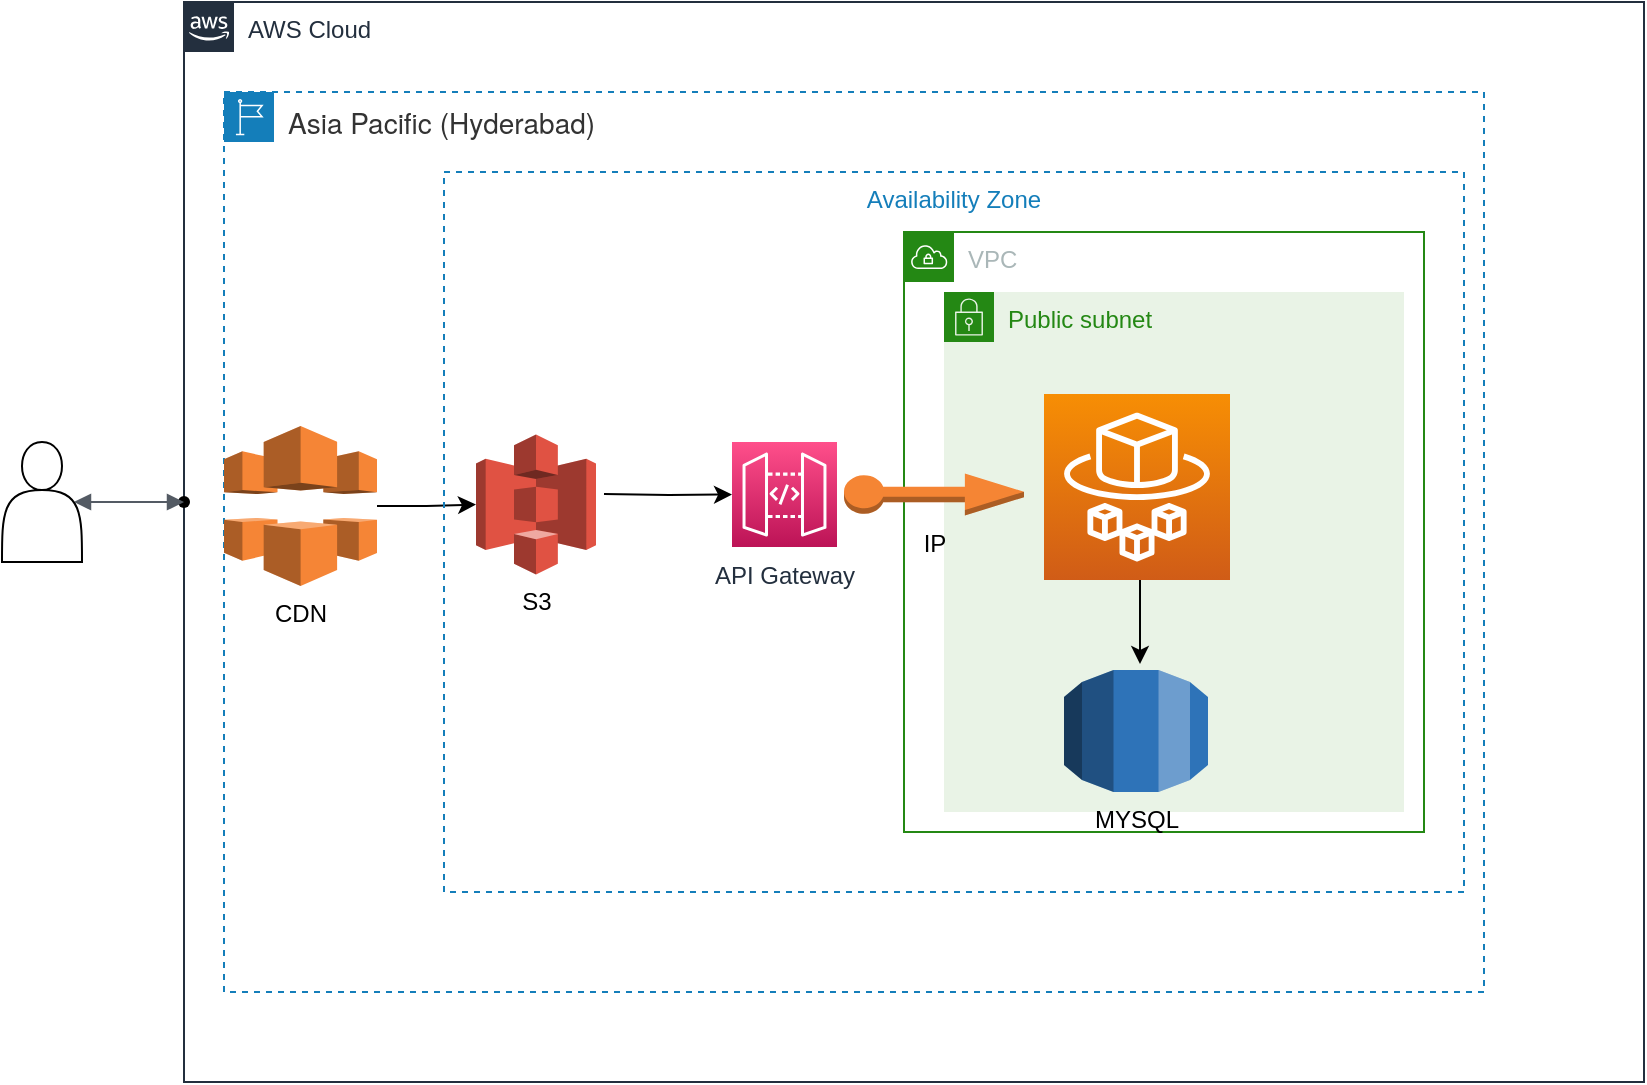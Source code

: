 <mxfile version="20.8.8" type="github">
  <diagram id="4hy5c6nUzvAz7V0r_2s1" name="Page-1">
    <mxGraphModel dx="1120" dy="484" grid="1" gridSize="10" guides="1" tooltips="1" connect="1" arrows="1" fold="1" page="1" pageScale="1" pageWidth="850" pageHeight="1100" math="0" shadow="0">
      <root>
        <mxCell id="0" />
        <mxCell id="1" parent="0" />
        <mxCell id="e8IyntJsyZ7bCLRGpjRz-1" value="AWS Cloud" style="points=[[0,0],[0.25,0],[0.5,0],[0.75,0],[1,0],[1,0.25],[1,0.5],[1,0.75],[1,1],[0.75,1],[0.5,1],[0.25,1],[0,1],[0,0.75],[0,0.5],[0,0.25]];outlineConnect=0;gradientColor=none;html=1;whiteSpace=wrap;fontSize=12;fontStyle=0;container=1;pointerEvents=0;collapsible=0;recursiveResize=0;shape=mxgraph.aws4.group;grIcon=mxgraph.aws4.group_aws_cloud_alt;strokeColor=#232F3E;fillColor=none;verticalAlign=top;align=left;spacingLeft=30;fontColor=#232F3E;dashed=0;" parent="1" vertex="1">
          <mxGeometry x="120" y="30" width="730" height="540" as="geometry" />
        </mxCell>
        <mxCell id="e8IyntJsyZ7bCLRGpjRz-4" value="&lt;span style=&quot;box-sizing: border-box; font-family: AmazonEmberBold, &amp;quot;Helvetica Neue Bold&amp;quot;, &amp;quot;Helvetica Neue&amp;quot;, Helvetica, Arial, sans-serif; color: rgb(51, 51, 51); font-size: 14px;&quot;&gt;Asia Pacific (Hyderabad)&lt;/span&gt;" style="points=[[0,0],[0.25,0],[0.5,0],[0.75,0],[1,0],[1,0.25],[1,0.5],[1,0.75],[1,1],[0.75,1],[0.5,1],[0.25,1],[0,1],[0,0.75],[0,0.5],[0,0.25]];outlineConnect=0;gradientColor=none;html=1;whiteSpace=wrap;fontSize=12;fontStyle=0;container=1;pointerEvents=0;collapsible=0;recursiveResize=0;shape=mxgraph.aws4.group;grIcon=mxgraph.aws4.group_region;strokeColor=#147EBA;fillColor=none;verticalAlign=top;align=left;spacingLeft=30;fontColor=#147EBA;dashed=1;" parent="e8IyntJsyZ7bCLRGpjRz-1" vertex="1">
          <mxGeometry x="20" y="45" width="630" height="450" as="geometry" />
        </mxCell>
        <mxCell id="e8IyntJsyZ7bCLRGpjRz-28" value="" style="edgeStyle=orthogonalEdgeStyle;rounded=0;orthogonalLoop=1;jettySize=auto;html=1;" parent="e8IyntJsyZ7bCLRGpjRz-4" source="e8IyntJsyZ7bCLRGpjRz-6" target="e8IyntJsyZ7bCLRGpjRz-9" edge="1">
          <mxGeometry relative="1" as="geometry" />
        </mxCell>
        <mxCell id="e8IyntJsyZ7bCLRGpjRz-6" value="CDN" style="outlineConnect=0;dashed=0;verticalLabelPosition=bottom;verticalAlign=top;align=center;html=1;shape=mxgraph.aws3.cloudfront;fillColor=#F58536;gradientColor=none;" parent="e8IyntJsyZ7bCLRGpjRz-4" vertex="1">
          <mxGeometry y="167" width="76.5" height="80" as="geometry" />
        </mxCell>
        <mxCell id="e8IyntJsyZ7bCLRGpjRz-8" value="Availability Zone" style="fillColor=none;strokeColor=#147EBA;dashed=1;verticalAlign=top;fontStyle=0;fontColor=#147EBA;" parent="e8IyntJsyZ7bCLRGpjRz-4" vertex="1">
          <mxGeometry x="110" y="40" width="510" height="360" as="geometry" />
        </mxCell>
        <mxCell id="e8IyntJsyZ7bCLRGpjRz-26" value="" style="edgeStyle=orthogonalEdgeStyle;rounded=0;orthogonalLoop=1;jettySize=auto;html=1;" parent="e8IyntJsyZ7bCLRGpjRz-4" target="e8IyntJsyZ7bCLRGpjRz-11" edge="1">
          <mxGeometry relative="1" as="geometry">
            <mxPoint x="190" y="201" as="sourcePoint" />
          </mxGeometry>
        </mxCell>
        <mxCell id="e8IyntJsyZ7bCLRGpjRz-9" value="S3" style="outlineConnect=0;dashed=0;verticalLabelPosition=bottom;verticalAlign=top;align=center;html=1;shape=mxgraph.aws3.s3;fillColor=#E05243;gradientColor=none;" parent="e8IyntJsyZ7bCLRGpjRz-4" vertex="1">
          <mxGeometry x="126" y="171.25" width="60" height="70" as="geometry" />
        </mxCell>
        <mxCell id="e8IyntJsyZ7bCLRGpjRz-11" value="API Gateway" style="sketch=0;points=[[0,0,0],[0.25,0,0],[0.5,0,0],[0.75,0,0],[1,0,0],[0,1,0],[0.25,1,0],[0.5,1,0],[0.75,1,0],[1,1,0],[0,0.25,0],[0,0.5,0],[0,0.75,0],[1,0.25,0],[1,0.5,0],[1,0.75,0]];outlineConnect=0;fontColor=#232F3E;gradientColor=#FF4F8B;gradientDirection=north;fillColor=#BC1356;strokeColor=#ffffff;dashed=0;verticalLabelPosition=bottom;verticalAlign=top;align=center;html=1;fontSize=12;fontStyle=0;aspect=fixed;shape=mxgraph.aws4.resourceIcon;resIcon=mxgraph.aws4.api_gateway;" parent="e8IyntJsyZ7bCLRGpjRz-4" vertex="1">
          <mxGeometry x="254" y="175" width="52.5" height="52.5" as="geometry" />
        </mxCell>
        <mxCell id="e8IyntJsyZ7bCLRGpjRz-15" value="VPC" style="points=[[0,0],[0.25,0],[0.5,0],[0.75,0],[1,0],[1,0.25],[1,0.5],[1,0.75],[1,1],[0.75,1],[0.5,1],[0.25,1],[0,1],[0,0.75],[0,0.5],[0,0.25]];outlineConnect=0;gradientColor=none;html=1;whiteSpace=wrap;fontSize=12;fontStyle=0;container=1;pointerEvents=0;collapsible=0;recursiveResize=0;shape=mxgraph.aws4.group;grIcon=mxgraph.aws4.group_vpc;strokeColor=#248814;fillColor=none;verticalAlign=top;align=left;spacingLeft=30;fontColor=#AAB7B8;dashed=0;" parent="e8IyntJsyZ7bCLRGpjRz-4" vertex="1">
          <mxGeometry x="340" y="70" width="260" height="300" as="geometry" />
        </mxCell>
        <mxCell id="e8IyntJsyZ7bCLRGpjRz-18" value="Public subnet" style="points=[[0,0],[0.25,0],[0.5,0],[0.75,0],[1,0],[1,0.25],[1,0.5],[1,0.75],[1,1],[0.75,1],[0.5,1],[0.25,1],[0,1],[0,0.75],[0,0.5],[0,0.25]];outlineConnect=0;gradientColor=none;html=1;whiteSpace=wrap;fontSize=12;fontStyle=0;container=1;pointerEvents=0;collapsible=0;recursiveResize=0;shape=mxgraph.aws4.group;grIcon=mxgraph.aws4.group_security_group;grStroke=0;strokeColor=#248814;fillColor=#E9F3E6;verticalAlign=top;align=left;spacingLeft=30;fontColor=#248814;dashed=0;" parent="e8IyntJsyZ7bCLRGpjRz-15" vertex="1">
          <mxGeometry x="20" y="30" width="230" height="260" as="geometry" />
        </mxCell>
        <mxCell id="f9yo37ANykgrV2ahfq6H-2" value="" style="sketch=0;points=[[0,0,0],[0.25,0,0],[0.5,0,0],[0.75,0,0],[1,0,0],[0,1,0],[0.25,1,0],[0.5,1,0],[0.75,1,0],[1,1,0],[0,0.25,0],[0,0.5,0],[0,0.75,0],[1,0.25,0],[1,0.5,0],[1,0.75,0]];outlineConnect=0;fontColor=#232F3E;gradientColor=#F78E04;gradientDirection=north;fillColor=#D05C17;strokeColor=#ffffff;dashed=0;verticalLabelPosition=bottom;verticalAlign=top;align=center;html=1;fontSize=12;fontStyle=0;aspect=fixed;shape=mxgraph.aws4.resourceIcon;resIcon=mxgraph.aws4.fargate;" vertex="1" parent="e8IyntJsyZ7bCLRGpjRz-18">
          <mxGeometry x="50" y="51" width="93" height="93" as="geometry" />
        </mxCell>
        <mxCell id="e8IyntJsyZ7bCLRGpjRz-23" value="IP" style="outlineConnect=0;dashed=0;verticalLabelPosition=bottom;verticalAlign=top;align=center;html=1;shape=mxgraph.aws3.elastic_ip;fillColor=#F58534;gradientColor=none;" parent="e8IyntJsyZ7bCLRGpjRz-15" vertex="1">
          <mxGeometry x="-30" y="120.75" width="90" height="21" as="geometry" />
        </mxCell>
        <mxCell id="e8IyntJsyZ7bCLRGpjRz-21" value="" style="edgeStyle=orthogonalEdgeStyle;rounded=0;orthogonalLoop=1;jettySize=auto;html=1;" parent="e8IyntJsyZ7bCLRGpjRz-4" edge="1">
          <mxGeometry relative="1" as="geometry">
            <mxPoint x="458" y="244" as="sourcePoint" />
            <mxPoint x="458" y="286" as="targetPoint" />
          </mxGeometry>
        </mxCell>
        <mxCell id="f9yo37ANykgrV2ahfq6H-5" value="MYSQL" style="outlineConnect=0;dashed=0;verticalLabelPosition=bottom;verticalAlign=top;align=center;html=1;shape=mxgraph.aws3.rds;fillColor=#2E73B8;gradientColor=none;" vertex="1" parent="e8IyntJsyZ7bCLRGpjRz-4">
          <mxGeometry x="420" y="289" width="72" height="61" as="geometry" />
        </mxCell>
        <mxCell id="e8IyntJsyZ7bCLRGpjRz-31" value="" style="shape=waypoint;sketch=0;size=6;pointerEvents=1;points=[];fillColor=default;resizable=0;rotatable=0;perimeter=centerPerimeter;snapToPoint=1;" parent="e8IyntJsyZ7bCLRGpjRz-1" vertex="1">
          <mxGeometry x="-10" y="240" width="20" height="20" as="geometry" />
        </mxCell>
        <mxCell id="f9yo37ANykgrV2ahfq6H-1" value="" style="edgeStyle=orthogonalEdgeStyle;html=1;endArrow=block;elbow=vertical;startArrow=block;startFill=1;endFill=1;strokeColor=#545B64;rounded=0;exitX=0.9;exitY=0.5;exitDx=0;exitDy=0;exitPerimeter=0;" edge="1" parent="e8IyntJsyZ7bCLRGpjRz-1" source="e8IyntJsyZ7bCLRGpjRz-5">
          <mxGeometry width="100" relative="1" as="geometry">
            <mxPoint x="-40" y="249.5" as="sourcePoint" />
            <mxPoint y="250" as="targetPoint" />
          </mxGeometry>
        </mxCell>
        <mxCell id="e8IyntJsyZ7bCLRGpjRz-5" value="" style="shape=actor;whiteSpace=wrap;html=1;" parent="1" vertex="1">
          <mxGeometry x="29" y="250" width="40" height="60" as="geometry" />
        </mxCell>
      </root>
    </mxGraphModel>
  </diagram>
</mxfile>
